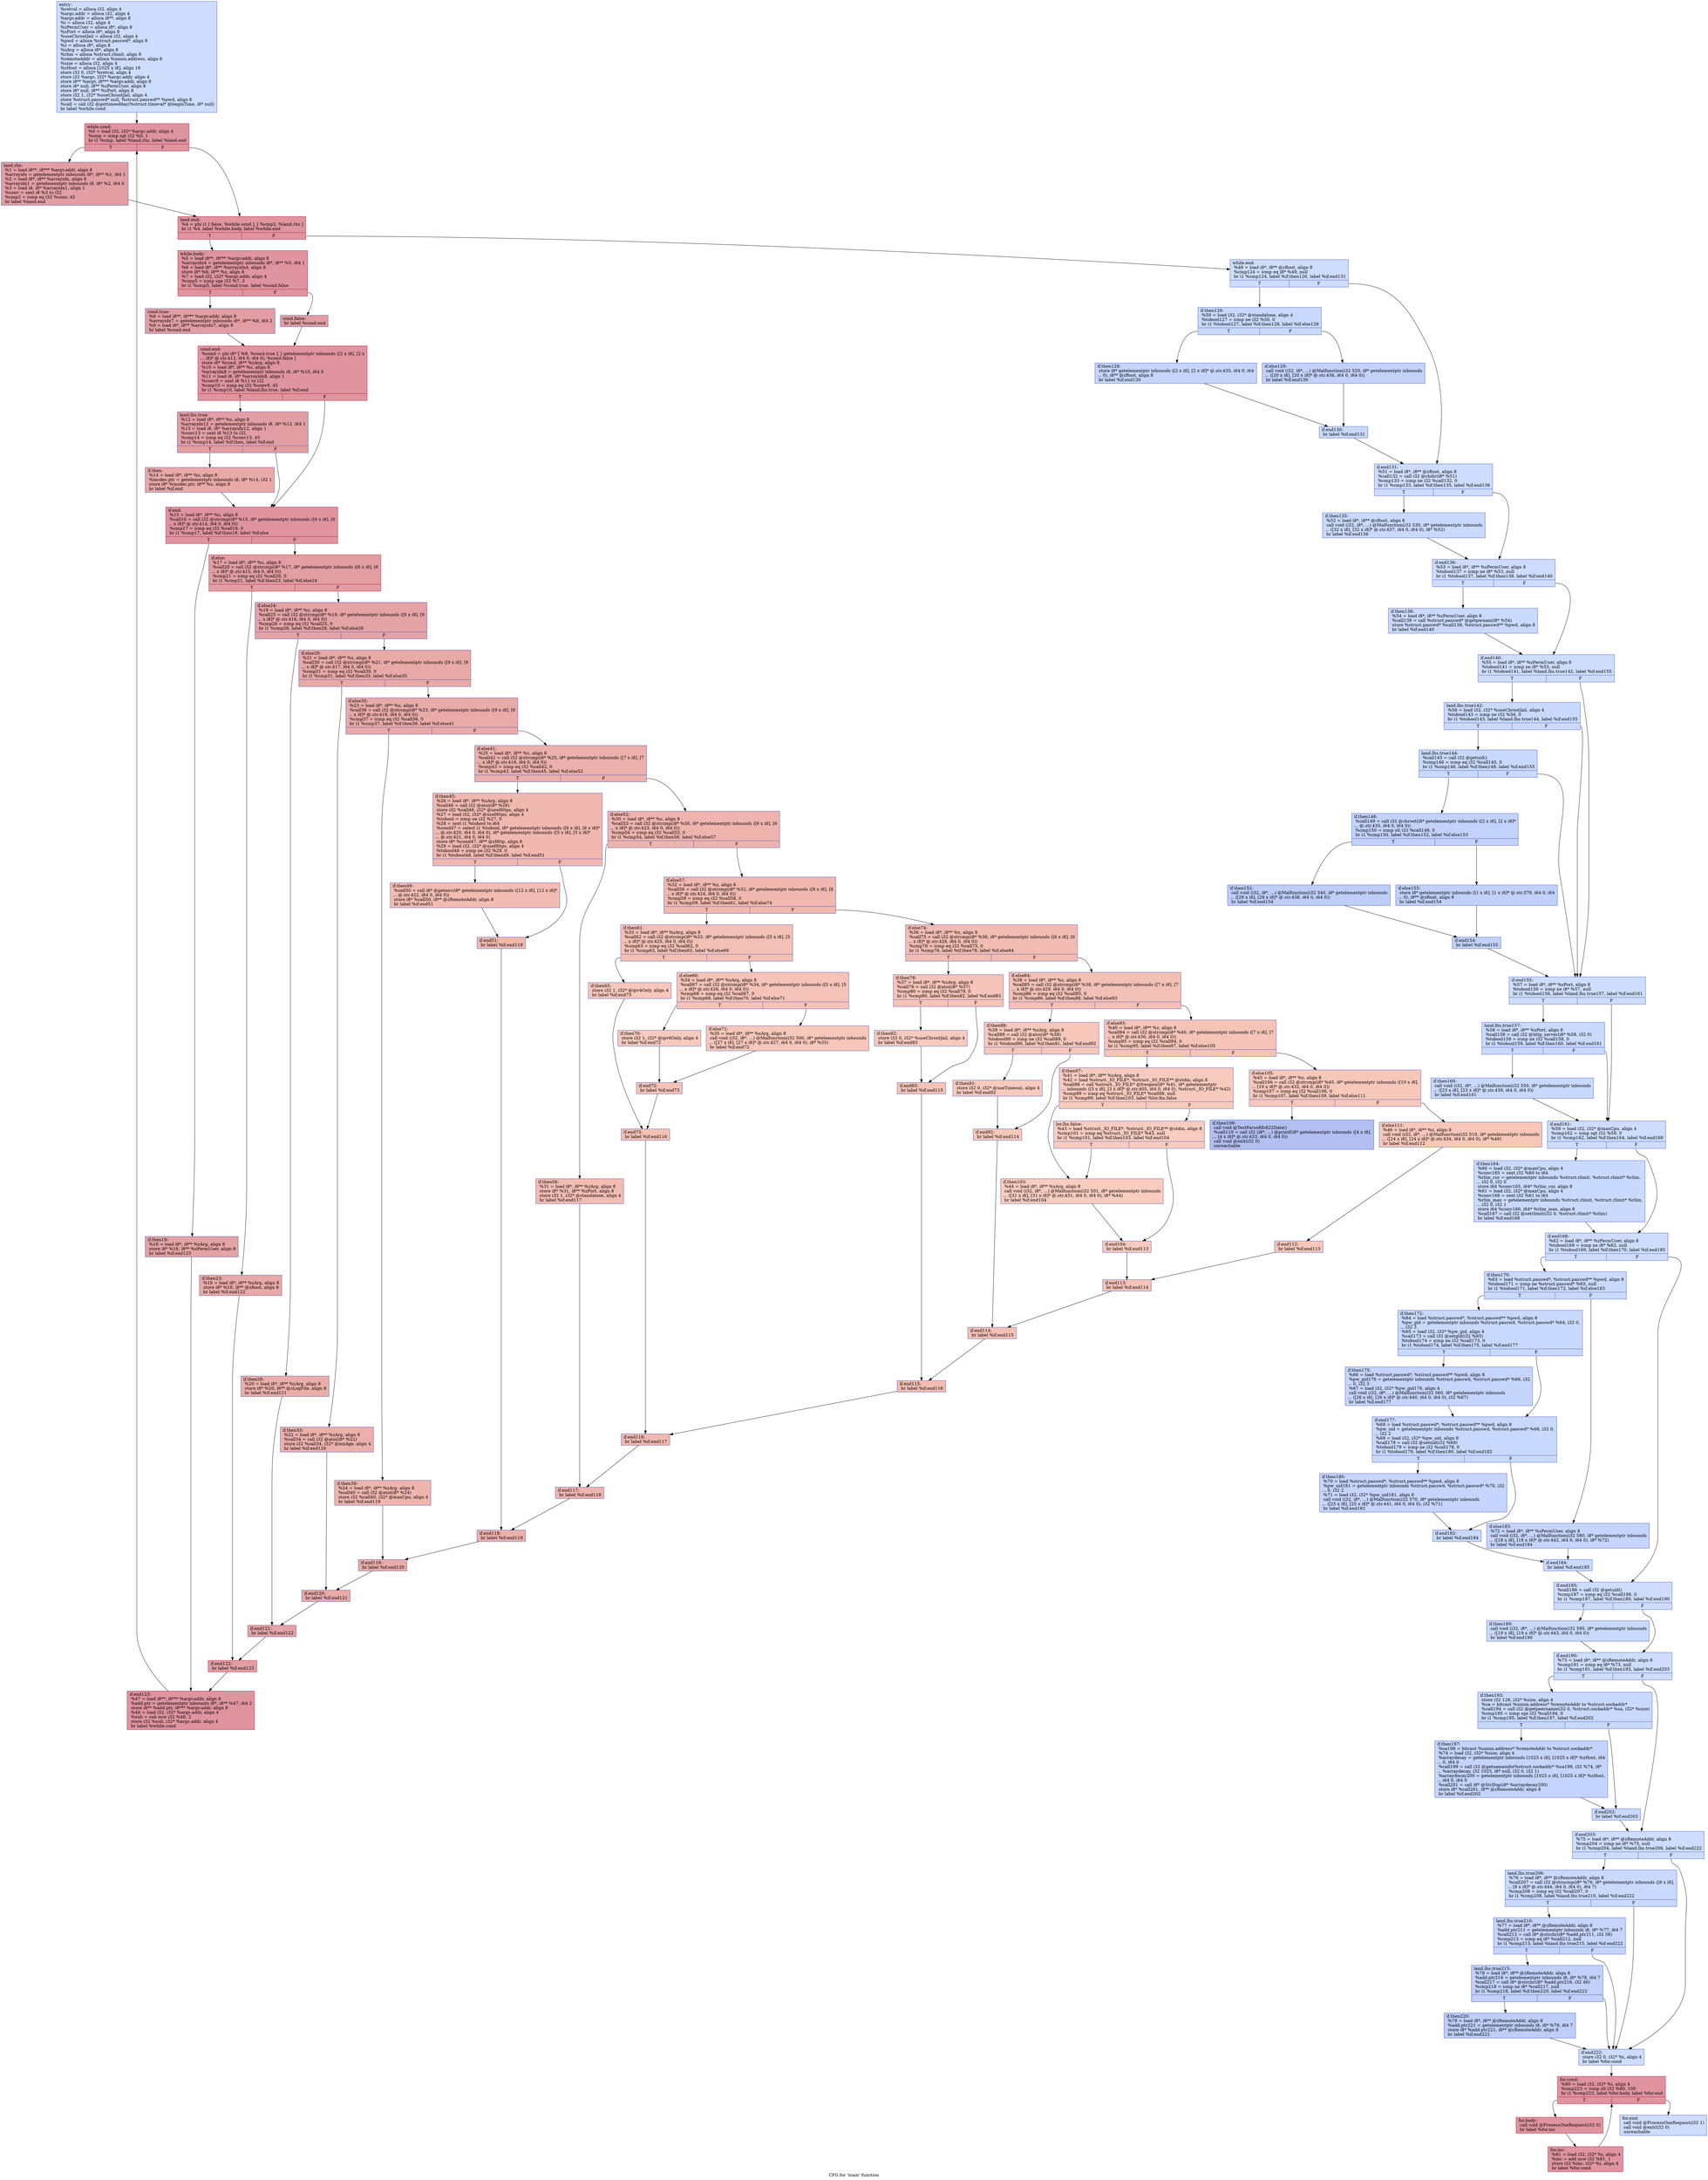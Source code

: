 digraph "CFG for 'main' function" {
	label="CFG for 'main' function";

	Node0x556566261e10 [shape=record,color="#3d50c3ff", style=filled, fillcolor="#8fb1fe70",label="{entry:\l  %retval = alloca i32, align 4\l  %argc.addr = alloca i32, align 4\l  %argv.addr = alloca i8**, align 8\l  %i = alloca i32, align 4\l  %zPermUser = alloca i8*, align 8\l  %zPort = alloca i8*, align 8\l  %useChrootJail = alloca i32, align 4\l  %pwd = alloca %struct.passwd*, align 8\l  %z = alloca i8*, align 8\l  %zArg = alloca i8*, align 8\l  %rlim = alloca %struct.rlimit, align 8\l  %remoteAddr = alloca %union.address, align 8\l  %size = alloca i32, align 4\l  %zHost = alloca [1025 x i8], align 16\l  store i32 0, i32* %retval, align 4\l  store i32 %argc, i32* %argc.addr, align 4\l  store i8** %argv, i8*** %argv.addr, align 8\l  store i8* null, i8** %zPermUser, align 8\l  store i8* null, i8** %zPort, align 8\l  store i32 1, i32* %useChrootJail, align 4\l  store %struct.passwd* null, %struct.passwd** %pwd, align 8\l  %call = call i32 @gettimeofday(%struct.timeval* @beginTime, i8* null)\l  br label %while.cond\l}"];
	Node0x556566261e10 -> Node0x556566262d90;
	Node0x556566262d90 [shape=record,color="#b70d28ff", style=filled, fillcolor="#b70d2870",label="{while.cond:                                       \l  %0 = load i32, i32* %argc.addr, align 4\l  %cmp = icmp sgt i32 %0, 1\l  br i1 %cmp, label %land.rhs, label %land.end\l|{<s0>T|<s1>F}}"];
	Node0x556566262d90:s0 -> Node0x556566262fa0;
	Node0x556566262d90:s1 -> Node0x556566263020;
	Node0x556566262fa0 [shape=record,color="#3d50c3ff", style=filled, fillcolor="#be242e70",label="{land.rhs:                                         \l  %1 = load i8**, i8*** %argv.addr, align 8\l  %arrayidx = getelementptr inbounds i8*, i8** %1, i64 1\l  %2 = load i8*, i8** %arrayidx, align 8\l  %arrayidx1 = getelementptr inbounds i8, i8* %2, i64 0\l  %3 = load i8, i8* %arrayidx1, align 1\l  %conv = sext i8 %3 to i32\l  %cmp2 = icmp eq i32 %conv, 45\l  br label %land.end\l}"];
	Node0x556566262fa0 -> Node0x556566263020;
	Node0x556566263020 [shape=record,color="#b70d28ff", style=filled, fillcolor="#b70d2870",label="{land.end:                                         \l  %4 = phi i1 [ false, %while.cond ], [ %cmp2, %land.rhs ]\l  br i1 %4, label %while.body, label %while.end\l|{<s0>T|<s1>F}}"];
	Node0x556566263020:s0 -> Node0x556566263820;
	Node0x556566263020:s1 -> Node0x556566263870;
	Node0x556566263820 [shape=record,color="#b70d28ff", style=filled, fillcolor="#b70d2870",label="{while.body:                                       \l  %5 = load i8**, i8*** %argv.addr, align 8\l  %arrayidx4 = getelementptr inbounds i8*, i8** %5, i64 1\l  %6 = load i8*, i8** %arrayidx4, align 8\l  store i8* %6, i8** %z, align 8\l  %7 = load i32, i32* %argc.addr, align 4\l  %cmp5 = icmp sge i32 %7, 3\l  br i1 %cmp5, label %cond.true, label %cond.false\l|{<s0>T|<s1>F}}"];
	Node0x556566263820:s0 -> Node0x556566263d00;
	Node0x556566263820:s1 -> Node0x556566263d80;
	Node0x556566263d00 [shape=record,color="#3d50c3ff", style=filled, fillcolor="#be242e70",label="{cond.true:                                        \l  %8 = load i8**, i8*** %argv.addr, align 8\l  %arrayidx7 = getelementptr inbounds i8*, i8** %8, i64 2\l  %9 = load i8*, i8** %arrayidx7, align 8\l  br label %cond.end\l}"];
	Node0x556566263d00 -> Node0x556566262570;
	Node0x556566263d80 [shape=record,color="#3d50c3ff", style=filled, fillcolor="#be242e70",label="{cond.false:                                       \l  br label %cond.end\l}"];
	Node0x556566263d80 -> Node0x556566262570;
	Node0x556566262570 [shape=record,color="#b70d28ff", style=filled, fillcolor="#b70d2870",label="{cond.end:                                         \l  %cond = phi i8* [ %9, %cond.true ], [ getelementptr inbounds ([2 x i8], [2 x\l... i8]* @.str.413, i64 0, i64 0), %cond.false ]\l  store i8* %cond, i8** %zArg, align 8\l  %10 = load i8*, i8** %z, align 8\l  %arrayidx8 = getelementptr inbounds i8, i8* %10, i64 0\l  %11 = load i8, i8* %arrayidx8, align 1\l  %conv9 = sext i8 %11 to i32\l  %cmp10 = icmp eq i32 %conv9, 45\l  br i1 %cmp10, label %land.lhs.true, label %if.end\l|{<s0>T|<s1>F}}"];
	Node0x556566262570:s0 -> Node0x5565661d4e60;
	Node0x556566262570:s1 -> Node0x556566237990;
	Node0x5565661d4e60 [shape=record,color="#3d50c3ff", style=filled, fillcolor="#be242e70",label="{land.lhs.true:                                    \l  %12 = load i8*, i8** %z, align 8\l  %arrayidx12 = getelementptr inbounds i8, i8* %12, i64 1\l  %13 = load i8, i8* %arrayidx12, align 1\l  %conv13 = sext i8 %13 to i32\l  %cmp14 = icmp eq i32 %conv13, 45\l  br i1 %cmp14, label %if.then, label %if.end\l|{<s0>T|<s1>F}}"];
	Node0x5565661d4e60:s0 -> Node0x55656622ddf0;
	Node0x5565661d4e60:s1 -> Node0x556566237990;
	Node0x55656622ddf0 [shape=record,color="#3d50c3ff", style=filled, fillcolor="#ca3b3770",label="{if.then:                                          \l  %14 = load i8*, i8** %z, align 8\l  %incdec.ptr = getelementptr inbounds i8, i8* %14, i32 1\l  store i8* %incdec.ptr, i8** %z, align 8\l  br label %if.end\l}"];
	Node0x55656622ddf0 -> Node0x556566237990;
	Node0x556566237990 [shape=record,color="#b70d28ff", style=filled, fillcolor="#b70d2870",label="{if.end:                                           \l  %15 = load i8*, i8** %z, align 8\l  %call16 = call i32 @strcmp(i8* %15, i8* getelementptr inbounds ([6 x i8], [6\l... x i8]* @.str.414, i64 0, i64 0))\l  %cmp17 = icmp eq i32 %call16, 0\l  br i1 %cmp17, label %if.then19, label %if.else\l|{<s0>T|<s1>F}}"];
	Node0x556566237990:s0 -> Node0x556566264cf0;
	Node0x556566237990:s1 -> Node0x556566264d40;
	Node0x556566264cf0 [shape=record,color="#3d50c3ff", style=filled, fillcolor="#c32e3170",label="{if.then19:                                        \l  %16 = load i8*, i8** %zArg, align 8\l  store i8* %16, i8** %zPermUser, align 8\l  br label %if.end123\l}"];
	Node0x556566264cf0 -> Node0x556566263620;
	Node0x556566264d40 [shape=record,color="#b70d28ff", style=filled, fillcolor="#be242e70",label="{if.else:                                          \l  %17 = load i8*, i8** %z, align 8\l  %call20 = call i32 @strcmp(i8* %17, i8* getelementptr inbounds ([6 x i8], [6\l... x i8]* @.str.415, i64 0, i64 0))\l  %cmp21 = icmp eq i32 %call20, 0\l  br i1 %cmp21, label %if.then23, label %if.else24\l|{<s0>T|<s1>F}}"];
	Node0x556566264d40:s0 -> Node0x556566265600;
	Node0x556566264d40:s1 -> Node0x556566265650;
	Node0x556566265600 [shape=record,color="#3d50c3ff", style=filled, fillcolor="#ca3b3770",label="{if.then23:                                        \l  %18 = load i8*, i8** %zArg, align 8\l  store i8* %18, i8** @zRoot, align 8\l  br label %if.end122\l}"];
	Node0x556566265600 -> Node0x556566265880;
	Node0x556566265650 [shape=record,color="#3d50c3ff", style=filled, fillcolor="#c32e3170",label="{if.else24:                                        \l  %19 = load i8*, i8** %z, align 8\l  %call25 = call i32 @strcmp(i8* %19, i8* getelementptr inbounds ([9 x i8], [9\l... x i8]* @.str.416, i64 0, i64 0))\l  %cmp26 = icmp eq i32 %call25, 0\l  br i1 %cmp26, label %if.then28, label %if.else29\l|{<s0>T|<s1>F}}"];
	Node0x556566265650:s0 -> Node0x556566265c70;
	Node0x556566265650:s1 -> Node0x556566265cf0;
	Node0x556566265c70 [shape=record,color="#3d50c3ff", style=filled, fillcolor="#d0473d70",label="{if.then28:                                        \l  %20 = load i8*, i8** %zArg, align 8\l  store i8* %20, i8** @zLogFile, align 8\l  br label %if.end121\l}"];
	Node0x556566265c70 -> Node0x556566265f80;
	Node0x556566265cf0 [shape=record,color="#3d50c3ff", style=filled, fillcolor="#ca3b3770",label="{if.else29:                                        \l  %21 = load i8*, i8** %z, align 8\l  %call30 = call i32 @strcmp(i8* %21, i8* getelementptr inbounds ([9 x i8], [9\l... x i8]* @.str.417, i64 0, i64 0))\l  %cmp31 = icmp eq i32 %call30, 0\l  br i1 %cmp31, label %if.then33, label %if.else35\l|{<s0>T|<s1>F}}"];
	Node0x556566265cf0:s0 -> Node0x556566266370;
	Node0x556566265cf0:s1 -> Node0x5565662663f0;
	Node0x556566266370 [shape=record,color="#3d50c3ff", style=filled, fillcolor="#d24b4070",label="{if.then33:                                        \l  %22 = load i8*, i8** %zArg, align 8\l  %call34 = call i32 @atoi(i8* %22)\l  store i32 %call34, i32* @mxAge, align 4\l  br label %if.end120\l}"];
	Node0x556566266370 -> Node0x5565662667b0;
	Node0x5565662663f0 [shape=record,color="#3d50c3ff", style=filled, fillcolor="#cc403a70",label="{if.else35:                                        \l  %23 = load i8*, i8** %z, align 8\l  %call36 = call i32 @strcmp(i8* %23, i8* getelementptr inbounds ([9 x i8], [9\l... x i8]* @.str.418, i64 0, i64 0))\l  %cmp37 = icmp eq i32 %call36, 0\l  br i1 %cmp37, label %if.then39, label %if.else41\l|{<s0>T|<s1>F}}"];
	Node0x5565662663f0:s0 -> Node0x556566266ba0;
	Node0x5565662663f0:s1 -> Node0x556566266c20;
	Node0x556566266ba0 [shape=record,color="#3d50c3ff", style=filled, fillcolor="#d8564670",label="{if.then39:                                        \l  %24 = load i8*, i8** %zArg, align 8\l  %call40 = call i32 @atoi(i8* %24)\l  store i32 %call40, i32* @maxCpu, align 4\l  br label %if.end119\l}"];
	Node0x556566266ba0 -> Node0x556566266fe0;
	Node0x556566266c20 [shape=record,color="#3d50c3ff", style=filled, fillcolor="#d24b4070",label="{if.else41:                                        \l  %25 = load i8*, i8** %z, align 8\l  %call42 = call i32 @strcmp(i8* %25, i8* getelementptr inbounds ([7 x i8], [7\l... x i8]* @.str.419, i64 0, i64 0))\l  %cmp43 = icmp eq i32 %call42, 0\l  br i1 %cmp43, label %if.then45, label %if.else52\l|{<s0>T|<s1>F}}"];
	Node0x556566266c20:s0 -> Node0x5565662673d0;
	Node0x556566266c20:s1 -> Node0x556566267450;
	Node0x5565662673d0 [shape=record,color="#3d50c3ff", style=filled, fillcolor="#dc5d4a70",label="{if.then45:                                        \l  %26 = load i8*, i8** %zArg, align 8\l  %call46 = call i32 @atoi(i8* %26)\l  store i32 %call46, i32* @useHttps, align 4\l  %27 = load i32, i32* @useHttps, align 4\l  %tobool = icmp ne i32 %27, 0\l  %28 = zext i1 %tobool to i64\l  %cond47 = select i1 %tobool, i8* getelementptr inbounds ([6 x i8], [6 x i8]*\l... @.str.420, i64 0, i64 0), i8* getelementptr inbounds ([5 x i8], [5 x i8]*\l... @.str.421, i64 0, i64 0)\l  store i8* %cond47, i8** @zHttp, align 8\l  %29 = load i32, i32* @useHttps, align 4\l  %tobool48 = icmp ne i32 %29, 0\l  br i1 %tobool48, label %if.then49, label %if.end51\l|{<s0>T|<s1>F}}"];
	Node0x5565662673d0:s0 -> Node0x556566267cc0;
	Node0x5565662673d0:s1 -> Node0x556566267d40;
	Node0x556566267cc0 [shape=record,color="#3d50c3ff", style=filled, fillcolor="#e1675170",label="{if.then49:                                        \l  %call50 = call i8* @getenv(i8* getelementptr inbounds ([12 x i8], [12 x i8]*\l... @.str.422, i64 0, i64 0))\l  store i8* %call50, i8** @zRemoteAddr, align 8\l  br label %if.end51\l}"];
	Node0x556566267cc0 -> Node0x556566267d40;
	Node0x556566267d40 [shape=record,color="#3d50c3ff", style=filled, fillcolor="#dc5d4a70",label="{if.end51:                                         \l  br label %if.end118\l}"];
	Node0x556566267d40 -> Node0x556566268270;
	Node0x556566267450 [shape=record,color="#3d50c3ff", style=filled, fillcolor="#d8564670",label="{if.else52:                                        \l  %30 = load i8*, i8** %z, align 8\l  %call53 = call i32 @strcmp(i8* %30, i8* getelementptr inbounds ([6 x i8], [6\l... x i8]* @.str.423, i64 0, i64 0))\l  %cmp54 = icmp eq i32 %call53, 0\l  br i1 %cmp54, label %if.then56, label %if.else57\l|{<s0>T|<s1>F}}"];
	Node0x556566267450:s0 -> Node0x556566268660;
	Node0x556566267450:s1 -> Node0x5565662686e0;
	Node0x556566268660 [shape=record,color="#3d50c3ff", style=filled, fillcolor="#e1675170",label="{if.then56:                                        \l  %31 = load i8*, i8** %zArg, align 8\l  store i8* %31, i8** %zPort, align 8\l  store i32 1, i32* @standalone, align 4\l  br label %if.end117\l}"];
	Node0x556566268660 -> Node0x556566268a00;
	Node0x5565662686e0 [shape=record,color="#3d50c3ff", style=filled, fillcolor="#dc5d4a70",label="{if.else57:                                        \l  %32 = load i8*, i8** %z, align 8\l  %call58 = call i32 @strcmp(i8* %32, i8* getelementptr inbounds ([8 x i8], [8\l... x i8]* @.str.424, i64 0, i64 0))\l  %cmp59 = icmp eq i32 %call58, 0\l  br i1 %cmp59, label %if.then61, label %if.else74\l|{<s0>T|<s1>F}}"];
	Node0x5565662686e0:s0 -> Node0x556566268df0;
	Node0x5565662686e0:s1 -> Node0x556566268e70;
	Node0x556566268df0 [shape=record,color="#3d50c3ff", style=filled, fillcolor="#e5705870",label="{if.then61:                                        \l  %33 = load i8*, i8** %zArg, align 8\l  %call62 = call i32 @strcmp(i8* %33, i8* getelementptr inbounds ([5 x i8], [5\l... x i8]* @.str.425, i64 0, i64 0))\l  %cmp63 = icmp eq i32 %call62, 0\l  br i1 %cmp63, label %if.then65, label %if.else66\l|{<s0>T|<s1>F}}"];
	Node0x556566268df0:s0 -> Node0x556566269300;
	Node0x556566268df0:s1 -> Node0x556566269380;
	Node0x556566269300 [shape=record,color="#3d50c3ff", style=filled, fillcolor="#ec7f6370",label="{if.then65:                                        \l  store i32 1, i32* @ipv4Only, align 4\l  br label %if.end73\l}"];
	Node0x556566269300 -> Node0x556566264f50;
	Node0x556566269380 [shape=record,color="#3d50c3ff", style=filled, fillcolor="#e8765c70",label="{if.else66:                                        \l  %34 = load i8*, i8** %zArg, align 8\l  %call67 = call i32 @strcmp(i8* %34, i8* getelementptr inbounds ([5 x i8], [5\l... x i8]* @.str.426, i64 0, i64 0))\l  %cmp68 = icmp eq i32 %call67, 0\l  br i1 %cmp68, label %if.then70, label %if.else71\l|{<s0>T|<s1>F}}"];
	Node0x556566269380:s0 -> Node0x556566265340;
	Node0x556566269380:s1 -> Node0x55656626a020;
	Node0x556566265340 [shape=record,color="#3d50c3ff", style=filled, fillcolor="#ef886b70",label="{if.then70:                                        \l  store i32 1, i32* @ipv6Only, align 4\l  br label %if.end72\l}"];
	Node0x556566265340 -> Node0x55656626a240;
	Node0x55656626a020 [shape=record,color="#3d50c3ff", style=filled, fillcolor="#ec7f6370",label="{if.else71:                                        \l  %35 = load i8*, i8** %zArg, align 8\l  call void (i32, i8*, ...) @Malfunction(i32 500, i8* getelementptr inbounds\l... ([27 x i8], [27 x i8]* @.str.427, i64 0, i64 0), i8* %35)\l  br label %if.end72\l}"];
	Node0x55656626a020 -> Node0x55656626a240;
	Node0x55656626a240 [shape=record,color="#3d50c3ff", style=filled, fillcolor="#e8765c70",label="{if.end72:                                         \l  br label %if.end73\l}"];
	Node0x55656626a240 -> Node0x556566264f50;
	Node0x556566264f50 [shape=record,color="#3d50c3ff", style=filled, fillcolor="#e5705870",label="{if.end73:                                         \l  br label %if.end116\l}"];
	Node0x556566264f50 -> Node0x55656626a5b0;
	Node0x556566268e70 [shape=record,color="#3d50c3ff", style=filled, fillcolor="#e1675170",label="{if.else74:                                        \l  %36 = load i8*, i8** %z, align 8\l  %call75 = call i32 @strcmp(i8* %36, i8* getelementptr inbounds ([6 x i8], [6\l... x i8]* @.str.428, i64 0, i64 0))\l  %cmp76 = icmp eq i32 %call75, 0\l  br i1 %cmp76, label %if.then78, label %if.else84\l|{<s0>T|<s1>F}}"];
	Node0x556566268e70:s0 -> Node0x55656626a980;
	Node0x556566268e70:s1 -> Node0x55656626aa00;
	Node0x55656626a980 [shape=record,color="#3d50c3ff", style=filled, fillcolor="#e8765c70",label="{if.then78:                                        \l  %37 = load i8*, i8** %zArg, align 8\l  %call79 = call i32 @atoi(i8* %37)\l  %cmp80 = icmp eq i32 %call79, 0\l  br i1 %cmp80, label %if.then82, label %if.end83\l|{<s0>T|<s1>F}}"];
	Node0x55656626a980:s0 -> Node0x55656626ad80;
	Node0x55656626a980:s1 -> Node0x55656626ae00;
	Node0x55656626ad80 [shape=record,color="#3d50c3ff", style=filled, fillcolor="#ef886b70",label="{if.then82:                                        \l  store i32 0, i32* %useChrootJail, align 4\l  br label %if.end83\l}"];
	Node0x55656626ad80 -> Node0x55656626ae00;
	Node0x55656626ae00 [shape=record,color="#3d50c3ff", style=filled, fillcolor="#e8765c70",label="{if.end83:                                         \l  br label %if.end115\l}"];
	Node0x55656626ae00 -> Node0x55656626b030;
	Node0x55656626aa00 [shape=record,color="#3d50c3ff", style=filled, fillcolor="#e5705870",label="{if.else84:                                        \l  %38 = load i8*, i8** %z, align 8\l  %call85 = call i32 @strcmp(i8* %38, i8* getelementptr inbounds ([7 x i8], [7\l... x i8]* @.str.429, i64 0, i64 0))\l  %cmp86 = icmp eq i32 %call85, 0\l  br i1 %cmp86, label %if.then88, label %if.else93\l|{<s0>T|<s1>F}}"];
	Node0x55656626aa00:s0 -> Node0x55656626b420;
	Node0x55656626aa00:s1 -> Node0x55656626b4a0;
	Node0x55656626b420 [shape=record,color="#3d50c3ff", style=filled, fillcolor="#ec7f6370",label="{if.then88:                                        \l  %39 = load i8*, i8** %zArg, align 8\l  %call89 = call i32 @atoi(i8* %39)\l  %tobool90 = icmp ne i32 %call89, 0\l  br i1 %tobool90, label %if.then91, label %if.end92\l|{<s0>T|<s1>F}}"];
	Node0x55656626b420:s0 -> Node0x55656626b830;
	Node0x55656626b420:s1 -> Node0x55656626b8b0;
	Node0x55656626b830 [shape=record,color="#3d50c3ff", style=filled, fillcolor="#ef886b70",label="{if.then91:                                        \l  store i32 0, i32* @useTimeout, align 4\l  br label %if.end92\l}"];
	Node0x55656626b830 -> Node0x55656626b8b0;
	Node0x55656626b8b0 [shape=record,color="#3d50c3ff", style=filled, fillcolor="#ec7f6370",label="{if.end92:                                         \l  br label %if.end114\l}"];
	Node0x55656626b8b0 -> Node0x55656626bb40;
	Node0x55656626b4a0 [shape=record,color="#3d50c3ff", style=filled, fillcolor="#e8765c70",label="{if.else93:                                        \l  %40 = load i8*, i8** %z, align 8\l  %call94 = call i32 @strcmp(i8* %40, i8* getelementptr inbounds ([7 x i8], [7\l... x i8]* @.str.430, i64 0, i64 0))\l  %cmp95 = icmp eq i32 %call94, 0\l  br i1 %cmp95, label %if.then97, label %if.else105\l|{<s0>T|<s1>F}}"];
	Node0x55656626b4a0:s0 -> Node0x55656626bf30;
	Node0x55656626b4a0:s1 -> Node0x55656626bfb0;
	Node0x55656626bf30 [shape=record,color="#3d50c3ff", style=filled, fillcolor="#ef886b70",label="{if.then97:                                        \l  %41 = load i8*, i8** %zArg, align 8\l  %42 = load %struct._IO_FILE*, %struct._IO_FILE** @stdin, align 8\l  %call98 = call %struct._IO_FILE* @freopen(i8* %41, i8* getelementptr\l... inbounds ([3 x i8], [3 x i8]* @.str.405, i64 0, i64 0), %struct._IO_FILE* %42)\l  %cmp99 = icmp eq %struct._IO_FILE* %call98, null\l  br i1 %cmp99, label %if.then103, label %lor.lhs.false\l|{<s0>T|<s1>F}}"];
	Node0x55656626bf30:s0 -> Node0x55656626c4a0;
	Node0x55656626bf30:s1 -> Node0x55656626c580;
	Node0x55656626c580 [shape=record,color="#3d50c3ff", style=filled, fillcolor="#f08b6e70",label="{lor.lhs.false:                                    \l  %43 = load %struct._IO_FILE*, %struct._IO_FILE** @stdin, align 8\l  %cmp101 = icmp eq %struct._IO_FILE* %43, null\l  br i1 %cmp101, label %if.then103, label %if.end104\l|{<s0>T|<s1>F}}"];
	Node0x55656626c580:s0 -> Node0x55656626c4a0;
	Node0x55656626c580:s1 -> Node0x55656626c830;
	Node0x55656626c4a0 [shape=record,color="#3d50c3ff", style=filled, fillcolor="#f08b6e70",label="{if.then103:                                       \l  %44 = load i8*, i8** %zArg, align 8\l  call void (i32, i8*, ...) @Malfunction(i32 501, i8* getelementptr inbounds\l... ([31 x i8], [31 x i8]* @.str.431, i64 0, i64 0), i8* %44)\l  br label %if.end104\l}"];
	Node0x55656626c4a0 -> Node0x55656626c830;
	Node0x55656626c830 [shape=record,color="#3d50c3ff", style=filled, fillcolor="#ef886b70",label="{if.end104:                                        \l  br label %if.end113\l}"];
	Node0x55656626c830 -> Node0x55656626cc50;
	Node0x55656626bfb0 [shape=record,color="#3d50c3ff", style=filled, fillcolor="#ec7f6370",label="{if.else105:                                       \l  %45 = load i8*, i8** %z, align 8\l  %call106 = call i32 @strcmp(i8* %45, i8* getelementptr inbounds ([10 x i8],\l... [10 x i8]* @.str.432, i64 0, i64 0))\l  %cmp107 = icmp eq i32 %call106, 0\l  br i1 %cmp107, label %if.then109, label %if.else111\l|{<s0>T|<s1>F}}"];
	Node0x55656626bfb0:s0 -> Node0x55656626d020;
	Node0x55656626bfb0:s1 -> Node0x55656626d0a0;
	Node0x55656626d020 [shape=record,color="#3d50c3ff", style=filled, fillcolor="#536edd70",label="{if.then109:                                       \l  call void @TestParseRfc822Date()\l  %call110 = call i32 (i8*, ...) @printf(i8* getelementptr inbounds ([4 x i8],\l... [4 x i8]* @.str.433, i64 0, i64 0))\l  call void @exit(i32 0)\l  unreachable\l}"];
	Node0x55656626d0a0 [shape=record,color="#3d50c3ff", style=filled, fillcolor="#ec7f6370",label="{if.else111:                                       \l  %46 = load i8*, i8** %z, align 8\l  call void (i32, i8*, ...) @Malfunction(i32 510, i8* getelementptr inbounds\l... ([24 x i8], [24 x i8]* @.str.434, i64 0, i64 0), i8* %46)\l  br label %if.end112\l}"];
	Node0x55656626d0a0 -> Node0x55656626d850;
	Node0x55656626d850 [shape=record,color="#3d50c3ff", style=filled, fillcolor="#ec7f6370",label="{if.end112:                                        \l  br label %if.end113\l}"];
	Node0x55656626d850 -> Node0x55656626cc50;
	Node0x55656626cc50 [shape=record,color="#3d50c3ff", style=filled, fillcolor="#e8765c70",label="{if.end113:                                        \l  br label %if.end114\l}"];
	Node0x55656626cc50 -> Node0x55656626bb40;
	Node0x55656626bb40 [shape=record,color="#3d50c3ff", style=filled, fillcolor="#e5705870",label="{if.end114:                                        \l  br label %if.end115\l}"];
	Node0x55656626bb40 -> Node0x55656626b030;
	Node0x55656626b030 [shape=record,color="#3d50c3ff", style=filled, fillcolor="#e1675170",label="{if.end115:                                        \l  br label %if.end116\l}"];
	Node0x55656626b030 -> Node0x55656626a5b0;
	Node0x55656626a5b0 [shape=record,color="#3d50c3ff", style=filled, fillcolor="#dc5d4a70",label="{if.end116:                                        \l  br label %if.end117\l}"];
	Node0x55656626a5b0 -> Node0x556566268a00;
	Node0x556566268a00 [shape=record,color="#3d50c3ff", style=filled, fillcolor="#d8564670",label="{if.end117:                                        \l  br label %if.end118\l}"];
	Node0x556566268a00 -> Node0x556566268270;
	Node0x556566268270 [shape=record,color="#3d50c3ff", style=filled, fillcolor="#d24b4070",label="{if.end118:                                        \l  br label %if.end119\l}"];
	Node0x556566268270 -> Node0x556566266fe0;
	Node0x556566266fe0 [shape=record,color="#3d50c3ff", style=filled, fillcolor="#cc403a70",label="{if.end119:                                        \l  br label %if.end120\l}"];
	Node0x556566266fe0 -> Node0x5565662667b0;
	Node0x5565662667b0 [shape=record,color="#3d50c3ff", style=filled, fillcolor="#ca3b3770",label="{if.end120:                                        \l  br label %if.end121\l}"];
	Node0x5565662667b0 -> Node0x556566265f80;
	Node0x556566265f80 [shape=record,color="#3d50c3ff", style=filled, fillcolor="#c32e3170",label="{if.end121:                                        \l  br label %if.end122\l}"];
	Node0x556566265f80 -> Node0x556566265880;
	Node0x556566265880 [shape=record,color="#b70d28ff", style=filled, fillcolor="#be242e70",label="{if.end122:                                        \l  br label %if.end123\l}"];
	Node0x556566265880 -> Node0x556566263620;
	Node0x556566263620 [shape=record,color="#b70d28ff", style=filled, fillcolor="#b70d2870",label="{if.end123:                                        \l  %47 = load i8**, i8*** %argv.addr, align 8\l  %add.ptr = getelementptr inbounds i8*, i8** %47, i64 2\l  store i8** %add.ptr, i8*** %argv.addr, align 8\l  %48 = load i32, i32* %argc.addr, align 4\l  %sub = sub nsw i32 %48, 2\l  store i32 %sub, i32* %argc.addr, align 4\l  br label %while.cond\l}"];
	Node0x556566263620 -> Node0x556566262d90;
	Node0x556566263870 [shape=record,color="#3d50c3ff", style=filled, fillcolor="#8fb1fe70",label="{while.end:                                        \l  %49 = load i8*, i8** @zRoot, align 8\l  %cmp124 = icmp eq i8* %49, null\l  br i1 %cmp124, label %if.then126, label %if.end131\l|{<s0>T|<s1>F}}"];
	Node0x556566263870:s0 -> Node0x55656626e2c0;
	Node0x556566263870:s1 -> Node0x55656626e340;
	Node0x55656626e2c0 [shape=record,color="#3d50c3ff", style=filled, fillcolor="#85a8fc70",label="{if.then126:                                       \l  %50 = load i32, i32* @standalone, align 4\l  %tobool127 = icmp ne i32 %50, 0\l  br i1 %tobool127, label %if.then128, label %if.else129\l|{<s0>T|<s1>F}}"];
	Node0x55656626e2c0:s0 -> Node0x55656626e5a0;
	Node0x55656626e2c0:s1 -> Node0x55656626e620;
	Node0x55656626e5a0 [shape=record,color="#3d50c3ff", style=filled, fillcolor="#7ea1fa70",label="{if.then128:                                       \l  store i8* getelementptr inbounds ([2 x i8], [2 x i8]* @.str.435, i64 0, i64\l... 0), i8** @zRoot, align 8\l  br label %if.end130\l}"];
	Node0x55656626e5a0 -> Node0x55656626e890;
	Node0x55656626e620 [shape=record,color="#3d50c3ff", style=filled, fillcolor="#779af770",label="{if.else129:                                       \l  call void (i32, i8*, ...) @Malfunction(i32 520, i8* getelementptr inbounds\l... ([20 x i8], [20 x i8]* @.str.436, i64 0, i64 0))\l  br label %if.end130\l}"];
	Node0x55656626e620 -> Node0x55656626e890;
	Node0x55656626e890 [shape=record,color="#3d50c3ff", style=filled, fillcolor="#85a8fc70",label="{if.end130:                                        \l  br label %if.end131\l}"];
	Node0x55656626e890 -> Node0x55656626e340;
	Node0x55656626e340 [shape=record,color="#3d50c3ff", style=filled, fillcolor="#8fb1fe70",label="{if.end131:                                        \l  %51 = load i8*, i8** @zRoot, align 8\l  %call132 = call i32 @chdir(i8* %51)\l  %cmp133 = icmp ne i32 %call132, 0\l  br i1 %cmp133, label %if.then135, label %if.end136\l|{<s0>T|<s1>F}}"];
	Node0x55656626e340:s0 -> Node0x55656626ee60;
	Node0x55656626e340:s1 -> Node0x55656626eee0;
	Node0x55656626ee60 [shape=record,color="#3d50c3ff", style=filled, fillcolor="#88abfd70",label="{if.then135:                                       \l  %52 = load i8*, i8** @zRoot, align 8\l  call void (i32, i8*, ...) @Malfunction(i32 530, i8* getelementptr inbounds\l... ([32 x i8], [32 x i8]* @.str.437, i64 0, i64 0), i8* %52)\l  br label %if.end136\l}"];
	Node0x55656626ee60 -> Node0x55656626eee0;
	Node0x55656626eee0 [shape=record,color="#3d50c3ff", style=filled, fillcolor="#8fb1fe70",label="{if.end136:                                        \l  %53 = load i8*, i8** %zPermUser, align 8\l  %tobool137 = icmp ne i8* %53, null\l  br i1 %tobool137, label %if.then138, label %if.end140\l|{<s0>T|<s1>F}}"];
	Node0x55656626eee0:s0 -> Node0x55656626f430;
	Node0x55656626eee0:s1 -> Node0x55656626f4b0;
	Node0x55656626f430 [shape=record,color="#3d50c3ff", style=filled, fillcolor="#88abfd70",label="{if.then138:                                       \l  %54 = load i8*, i8** %zPermUser, align 8\l  %call139 = call %struct.passwd* @getpwnam(i8* %54)\l  store %struct.passwd* %call139, %struct.passwd** %pwd, align 8\l  br label %if.end140\l}"];
	Node0x55656626f430 -> Node0x55656626f4b0;
	Node0x55656626f4b0 [shape=record,color="#3d50c3ff", style=filled, fillcolor="#8fb1fe70",label="{if.end140:                                        \l  %55 = load i8*, i8** %zPermUser, align 8\l  %tobool141 = icmp ne i8* %55, null\l  br i1 %tobool141, label %land.lhs.true142, label %if.end155\l|{<s0>T|<s1>F}}"];
	Node0x55656626f4b0:s0 -> Node0x55656626fa90;
	Node0x55656626f4b0:s1 -> Node0x55656626fb30;
	Node0x55656626fa90 [shape=record,color="#3d50c3ff", style=filled, fillcolor="#88abfd70",label="{land.lhs.true142:                                 \l  %56 = load i32, i32* %useChrootJail, align 4\l  %tobool143 = icmp ne i32 %56, 0\l  br i1 %tobool143, label %land.lhs.true144, label %if.end155\l|{<s0>T|<s1>F}}"];
	Node0x55656626fa90:s0 -> Node0x55656626fdc0;
	Node0x55656626fa90:s1 -> Node0x55656626fb30;
	Node0x55656626fdc0 [shape=record,color="#3d50c3ff", style=filled, fillcolor="#85a8fc70",label="{land.lhs.true144:                                 \l  %call145 = call i32 @getuid()\l  %cmp146 = icmp eq i32 %call145, 0\l  br i1 %cmp146, label %if.then148, label %if.end155\l|{<s0>T|<s1>F}}"];
	Node0x55656626fdc0:s0 -> Node0x556566270140;
	Node0x55656626fdc0:s1 -> Node0x55656626fb30;
	Node0x556566270140 [shape=record,color="#3d50c3ff", style=filled, fillcolor="#779af770",label="{if.then148:                                       \l  %call149 = call i32 @chroot(i8* getelementptr inbounds ([2 x i8], [2 x i8]*\l... @.str.435, i64 0, i64 0))\l  %cmp150 = icmp slt i32 %call149, 0\l  br i1 %cmp150, label %if.then152, label %if.else153\l|{<s0>T|<s1>F}}"];
	Node0x556566270140:s0 -> Node0x556566270500;
	Node0x556566270140:s1 -> Node0x556566270580;
	Node0x556566270500 [shape=record,color="#3d50c3ff", style=filled, fillcolor="#6c8ff170",label="{if.then152:                                       \l  call void (i32, i8*, ...) @Malfunction(i32 540, i8* getelementptr inbounds\l... ([29 x i8], [29 x i8]* @.str.438, i64 0, i64 0))\l  br label %if.end154\l}"];
	Node0x556566270500 -> Node0x5565662708a0;
	Node0x556566270580 [shape=record,color="#3d50c3ff", style=filled, fillcolor="#7396f570",label="{if.else153:                                       \l  store i8* getelementptr inbounds ([1 x i8], [1 x i8]* @.str.379, i64 0, i64\l... 0), i8** @zRoot, align 8\l  br label %if.end154\l}"];
	Node0x556566270580 -> Node0x5565662708a0;
	Node0x5565662708a0 [shape=record,color="#3d50c3ff", style=filled, fillcolor="#779af770",label="{if.end154:                                        \l  br label %if.end155\l}"];
	Node0x5565662708a0 -> Node0x55656626fb30;
	Node0x55656626fb30 [shape=record,color="#3d50c3ff", style=filled, fillcolor="#8fb1fe70",label="{if.end155:                                        \l  %57 = load i8*, i8** %zPort, align 8\l  %tobool156 = icmp ne i8* %57, null\l  br i1 %tobool156, label %land.lhs.true157, label %if.end161\l|{<s0>T|<s1>F}}"];
	Node0x55656626fb30:s0 -> Node0x556566270c60;
	Node0x55656626fb30:s1 -> Node0x556566270ce0;
	Node0x556566270c60 [shape=record,color="#3d50c3ff", style=filled, fillcolor="#88abfd70",label="{land.lhs.true157:                                 \l  %58 = load i8*, i8** %zPort, align 8\l  %call158 = call i32 @http_server(i8* %58, i32 0)\l  %tobool159 = icmp ne i32 %call158, 0\l  br i1 %tobool159, label %if.then160, label %if.end161\l|{<s0>T|<s1>F}}"];
	Node0x556566270c60:s0 -> Node0x556566271070;
	Node0x556566270c60:s1 -> Node0x556566270ce0;
	Node0x556566271070 [shape=record,color="#3d50c3ff", style=filled, fillcolor="#85a8fc70",label="{if.then160:                                       \l  call void (i32, i8*, ...) @Malfunction(i32 550, i8* getelementptr inbounds\l... ([23 x i8], [23 x i8]* @.str.439, i64 0, i64 0))\l  br label %if.end161\l}"];
	Node0x556566271070 -> Node0x556566270ce0;
	Node0x556566270ce0 [shape=record,color="#3d50c3ff", style=filled, fillcolor="#8fb1fe70",label="{if.end161:                                        \l  %59 = load i32, i32* @maxCpu, align 4\l  %cmp162 = icmp sgt i32 %59, 0\l  br i1 %cmp162, label %if.then164, label %if.end168\l|{<s0>T|<s1>F}}"];
	Node0x556566270ce0:s0 -> Node0x5565662714b0;
	Node0x556566270ce0:s1 -> Node0x556566271530;
	Node0x5565662714b0 [shape=record,color="#3d50c3ff", style=filled, fillcolor="#88abfd70",label="{if.then164:                                       \l  %60 = load i32, i32* @maxCpu, align 4\l  %conv165 = sext i32 %60 to i64\l  %rlim_cur = getelementptr inbounds %struct.rlimit, %struct.rlimit* %rlim,\l... i32 0, i32 0\l  store i64 %conv165, i64* %rlim_cur, align 8\l  %61 = load i32, i32* @maxCpu, align 4\l  %conv166 = sext i32 %61 to i64\l  %rlim_max = getelementptr inbounds %struct.rlimit, %struct.rlimit* %rlim,\l... i32 0, i32 1\l  store i64 %conv166, i64* %rlim_max, align 8\l  %call167 = call i32 @setrlimit(i32 0, %struct.rlimit* %rlim)\l  br label %if.end168\l}"];
	Node0x5565662714b0 -> Node0x556566271530;
	Node0x556566271530 [shape=record,color="#3d50c3ff", style=filled, fillcolor="#8fb1fe70",label="{if.end168:                                        \l  %62 = load i8*, i8** %zPermUser, align 8\l  %tobool169 = icmp ne i8* %62, null\l  br i1 %tobool169, label %if.then170, label %if.end185\l|{<s0>T|<s1>F}}"];
	Node0x556566271530:s0 -> Node0x556566271f60;
	Node0x556566271530:s1 -> Node0x556566271fe0;
	Node0x556566271f60 [shape=record,color="#3d50c3ff", style=filled, fillcolor="#88abfd70",label="{if.then170:                                       \l  %63 = load %struct.passwd*, %struct.passwd** %pwd, align 8\l  %tobool171 = icmp ne %struct.passwd* %63, null\l  br i1 %tobool171, label %if.then172, label %if.else183\l|{<s0>T|<s1>F}}"];
	Node0x556566271f60:s0 -> Node0x556566272240;
	Node0x556566271f60:s1 -> Node0x5565662722c0;
	Node0x556566272240 [shape=record,color="#3d50c3ff", style=filled, fillcolor="#85a8fc70",label="{if.then172:                                       \l  %64 = load %struct.passwd*, %struct.passwd** %pwd, align 8\l  %pw_gid = getelementptr inbounds %struct.passwd, %struct.passwd* %64, i32 0,\l... i32 3\l  %65 = load i32, i32* %pw_gid, align 4\l  %call173 = call i32 @setgid(i32 %65)\l  %tobool174 = icmp ne i32 %call173, 0\l  br i1 %tobool174, label %if.then175, label %if.end177\l|{<s0>T|<s1>F}}"];
	Node0x556566272240:s0 -> Node0x556566272860;
	Node0x556566272240:s1 -> Node0x556566269400;
	Node0x556566272860 [shape=record,color="#3d50c3ff", style=filled, fillcolor="#7ea1fa70",label="{if.then175:                                       \l  %66 = load %struct.passwd*, %struct.passwd** %pwd, align 8\l  %pw_gid176 = getelementptr inbounds %struct.passwd, %struct.passwd* %66, i32\l... 0, i32 3\l  %67 = load i32, i32* %pw_gid176, align 4\l  call void (i32, i8*, ...) @Malfunction(i32 560, i8* getelementptr inbounds\l... ([26 x i8], [26 x i8]* @.str.440, i64 0, i64 0), i32 %67)\l  br label %if.end177\l}"];
	Node0x556566272860 -> Node0x556566269400;
	Node0x556566269400 [shape=record,color="#3d50c3ff", style=filled, fillcolor="#85a8fc70",label="{if.end177:                                        \l  %68 = load %struct.passwd*, %struct.passwd** %pwd, align 8\l  %pw_uid = getelementptr inbounds %struct.passwd, %struct.passwd* %68, i32 0,\l... i32 2\l  %69 = load i32, i32* %pw_uid, align 8\l  %call178 = call i32 @setuid(i32 %69)\l  %tobool179 = icmp ne i32 %call178, 0\l  br i1 %tobool179, label %if.then180, label %if.end182\l|{<s0>T|<s1>F}}"];
	Node0x556566269400:s0 -> Node0x556566269df0;
	Node0x556566269400:s1 -> Node0x556566269e70;
	Node0x556566269df0 [shape=record,color="#3d50c3ff", style=filled, fillcolor="#7ea1fa70",label="{if.then180:                                       \l  %70 = load %struct.passwd*, %struct.passwd** %pwd, align 8\l  %pw_uid181 = getelementptr inbounds %struct.passwd, %struct.passwd* %70, i32\l... 0, i32 2\l  %71 = load i32, i32* %pw_uid181, align 8\l  call void (i32, i8*, ...) @Malfunction(i32 570, i8* getelementptr inbounds\l... ([25 x i8], [25 x i8]* @.str.441, i64 0, i64 0), i32 %71)\l  br label %if.end182\l}"];
	Node0x556566269df0 -> Node0x556566269e70;
	Node0x556566269e70 [shape=record,color="#3d50c3ff", style=filled, fillcolor="#85a8fc70",label="{if.end182:                                        \l  br label %if.end184\l}"];
	Node0x556566269e70 -> Node0x5565662744e0;
	Node0x5565662722c0 [shape=record,color="#3d50c3ff", style=filled, fillcolor="#7ea1fa70",label="{if.else183:                                       \l  %72 = load i8*, i8** %zPermUser, align 8\l  call void (i32, i8*, ...) @Malfunction(i32 580, i8* getelementptr inbounds\l... ([18 x i8], [18 x i8]* @.str.442, i64 0, i64 0), i8* %72)\l  br label %if.end184\l}"];
	Node0x5565662722c0 -> Node0x5565662744e0;
	Node0x5565662744e0 [shape=record,color="#3d50c3ff", style=filled, fillcolor="#88abfd70",label="{if.end184:                                        \l  br label %if.end185\l}"];
	Node0x5565662744e0 -> Node0x556566271fe0;
	Node0x556566271fe0 [shape=record,color="#3d50c3ff", style=filled, fillcolor="#8fb1fe70",label="{if.end185:                                        \l  %call186 = call i32 @getuid()\l  %cmp187 = icmp eq i32 %call186, 0\l  br i1 %cmp187, label %if.then189, label %if.end190\l|{<s0>T|<s1>F}}"];
	Node0x556566271fe0:s0 -> Node0x556566274ab0;
	Node0x556566271fe0:s1 -> Node0x556566274b30;
	Node0x556566274ab0 [shape=record,color="#3d50c3ff", style=filled, fillcolor="#85a8fc70",label="{if.then189:                                       \l  call void (i32, i8*, ...) @Malfunction(i32 590, i8* getelementptr inbounds\l... ([19 x i8], [19 x i8]* @.str.443, i64 0, i64 0))\l  br label %if.end190\l}"];
	Node0x556566274ab0 -> Node0x556566274b30;
	Node0x556566274b30 [shape=record,color="#3d50c3ff", style=filled, fillcolor="#8fb1fe70",label="{if.end190:                                        \l  %73 = load i8*, i8** @zRemoteAddr, align 8\l  %cmp191 = icmp eq i8* %73, null\l  br i1 %cmp191, label %if.then193, label %if.end203\l|{<s0>T|<s1>F}}"];
	Node0x556566274b30:s0 -> Node0x556566274fc0;
	Node0x556566274b30:s1 -> Node0x556566275040;
	Node0x556566274fc0 [shape=record,color="#3d50c3ff", style=filled, fillcolor="#85a8fc70",label="{if.then193:                                       \l  store i32 128, i32* %size, align 4\l  %sa = bitcast %union.address* %remoteAddr to %struct.sockaddr*\l  %call194 = call i32 @getpeername(i32 0, %struct.sockaddr* %sa, i32* %size)\l  %cmp195 = icmp sge i32 %call194, 0\l  br i1 %cmp195, label %if.then197, label %if.end202\l|{<s0>T|<s1>F}}"];
	Node0x556566274fc0:s0 -> Node0x5565662755a0;
	Node0x556566274fc0:s1 -> Node0x556566275620;
	Node0x5565662755a0 [shape=record,color="#3d50c3ff", style=filled, fillcolor="#7a9df870",label="{if.then197:                                       \l  %sa198 = bitcast %union.address* %remoteAddr to %struct.sockaddr*\l  %74 = load i32, i32* %size, align 4\l  %arraydecay = getelementptr inbounds [1025 x i8], [1025 x i8]* %zHost, i64\l... 0, i64 0\l  %call199 = call i32 @getnameinfo(%struct.sockaddr* %sa198, i32 %74, i8*\l... %arraydecay, i32 1025, i8* null, i32 0, i32 1)\l  %arraydecay200 = getelementptr inbounds [1025 x i8], [1025 x i8]* %zHost,\l... i64 0, i64 0\l  %call201 = call i8* @StrDup(i8* %arraydecay200)\l  store i8* %call201, i8** @zRemoteAddr, align 8\l  br label %if.end202\l}"];
	Node0x5565662755a0 -> Node0x556566275620;
	Node0x556566275620 [shape=record,color="#3d50c3ff", style=filled, fillcolor="#85a8fc70",label="{if.end202:                                        \l  br label %if.end203\l}"];
	Node0x556566275620 -> Node0x556566275040;
	Node0x556566275040 [shape=record,color="#3d50c3ff", style=filled, fillcolor="#8fb1fe70",label="{if.end203:                                        \l  %75 = load i8*, i8** @zRemoteAddr, align 8\l  %cmp204 = icmp ne i8* %75, null\l  br i1 %cmp204, label %land.lhs.true206, label %if.end222\l|{<s0>T|<s1>F}}"];
	Node0x556566275040:s0 -> Node0x5565662760f0;
	Node0x556566275040:s1 -> Node0x556566276190;
	Node0x5565662760f0 [shape=record,color="#3d50c3ff", style=filled, fillcolor="#88abfd70",label="{land.lhs.true206:                                 \l  %76 = load i8*, i8** @zRemoteAddr, align 8\l  %call207 = call i32 @strncmp(i8* %76, i8* getelementptr inbounds ([8 x i8],\l... [8 x i8]* @.str.444, i64 0, i64 0), i64 7)\l  %cmp208 = icmp eq i32 %call207, 0\l  br i1 %cmp208, label %land.lhs.true210, label %if.end222\l|{<s0>T|<s1>F}}"];
	Node0x5565662760f0:s0 -> Node0x5565662765f0;
	Node0x5565662760f0:s1 -> Node0x556566276190;
	Node0x5565662765f0 [shape=record,color="#3d50c3ff", style=filled, fillcolor="#7ea1fa70",label="{land.lhs.true210:                                 \l  %77 = load i8*, i8** @zRemoteAddr, align 8\l  %add.ptr211 = getelementptr inbounds i8, i8* %77, i64 7\l  %call212 = call i8* @strchr(i8* %add.ptr211, i32 58)\l  %cmp213 = icmp eq i8* %call212, null\l  br i1 %cmp213, label %land.lhs.true215, label %if.end222\l|{<s0>T|<s1>F}}"];
	Node0x5565662765f0:s0 -> Node0x556566276b40;
	Node0x5565662765f0:s1 -> Node0x556566276190;
	Node0x556566276b40 [shape=record,color="#3d50c3ff", style=filled, fillcolor="#7396f570",label="{land.lhs.true215:                                 \l  %78 = load i8*, i8** @zRemoteAddr, align 8\l  %add.ptr216 = getelementptr inbounds i8, i8* %78, i64 7\l  %call217 = call i8* @strchr(i8* %add.ptr216, i32 46)\l  %cmp218 = icmp ne i8* %call217, null\l  br i1 %cmp218, label %if.then220, label %if.end222\l|{<s0>T|<s1>F}}"];
	Node0x556566276b40:s0 -> Node0x556566276f80;
	Node0x556566276b40:s1 -> Node0x556566276190;
	Node0x556566276f80 [shape=record,color="#3d50c3ff", style=filled, fillcolor="#6c8ff170",label="{if.then220:                                       \l  %79 = load i8*, i8** @zRemoteAddr, align 8\l  %add.ptr221 = getelementptr inbounds i8, i8* %79, i64 7\l  store i8* %add.ptr221, i8** @zRemoteAddr, align 8\l  br label %if.end222\l}"];
	Node0x556566276f80 -> Node0x556566276190;
	Node0x556566276190 [shape=record,color="#3d50c3ff", style=filled, fillcolor="#8fb1fe70",label="{if.end222:                                        \l  store i32 0, i32* %i, align 4\l  br label %for.cond\l}"];
	Node0x556566276190 -> Node0x556566277350;
	Node0x556566277350 [shape=record,color="#b70d28ff", style=filled, fillcolor="#b70d2870",label="{for.cond:                                         \l  %80 = load i32, i32* %i, align 4\l  %cmp223 = icmp slt i32 %80, 100\l  br i1 %cmp223, label %for.body, label %for.end\l|{<s0>T|<s1>F}}"];
	Node0x556566277350:s0 -> Node0x556566277560;
	Node0x556566277350:s1 -> Node0x5565662775e0;
	Node0x556566277560 [shape=record,color="#b70d28ff", style=filled, fillcolor="#b70d2870",label="{for.body:                                         \l  call void @ProcessOneRequest(i32 0)\l  br label %for.inc\l}"];
	Node0x556566277560 -> Node0x556566277870;
	Node0x556566277870 [shape=record,color="#b70d28ff", style=filled, fillcolor="#b70d2870",label="{for.inc:                                          \l  %81 = load i32, i32* %i, align 4\l  %inc = add nsw i32 %81, 1\l  store i32 %inc, i32* %i, align 4\l  br label %for.cond\l}"];
	Node0x556566277870 -> Node0x556566277350;
	Node0x5565662775e0 [shape=record,color="#3d50c3ff", style=filled, fillcolor="#8fb1fe70",label="{for.end:                                          \l  call void @ProcessOneRequest(i32 1)\l  call void @exit(i32 0)\l  unreachable\l}"];
}
